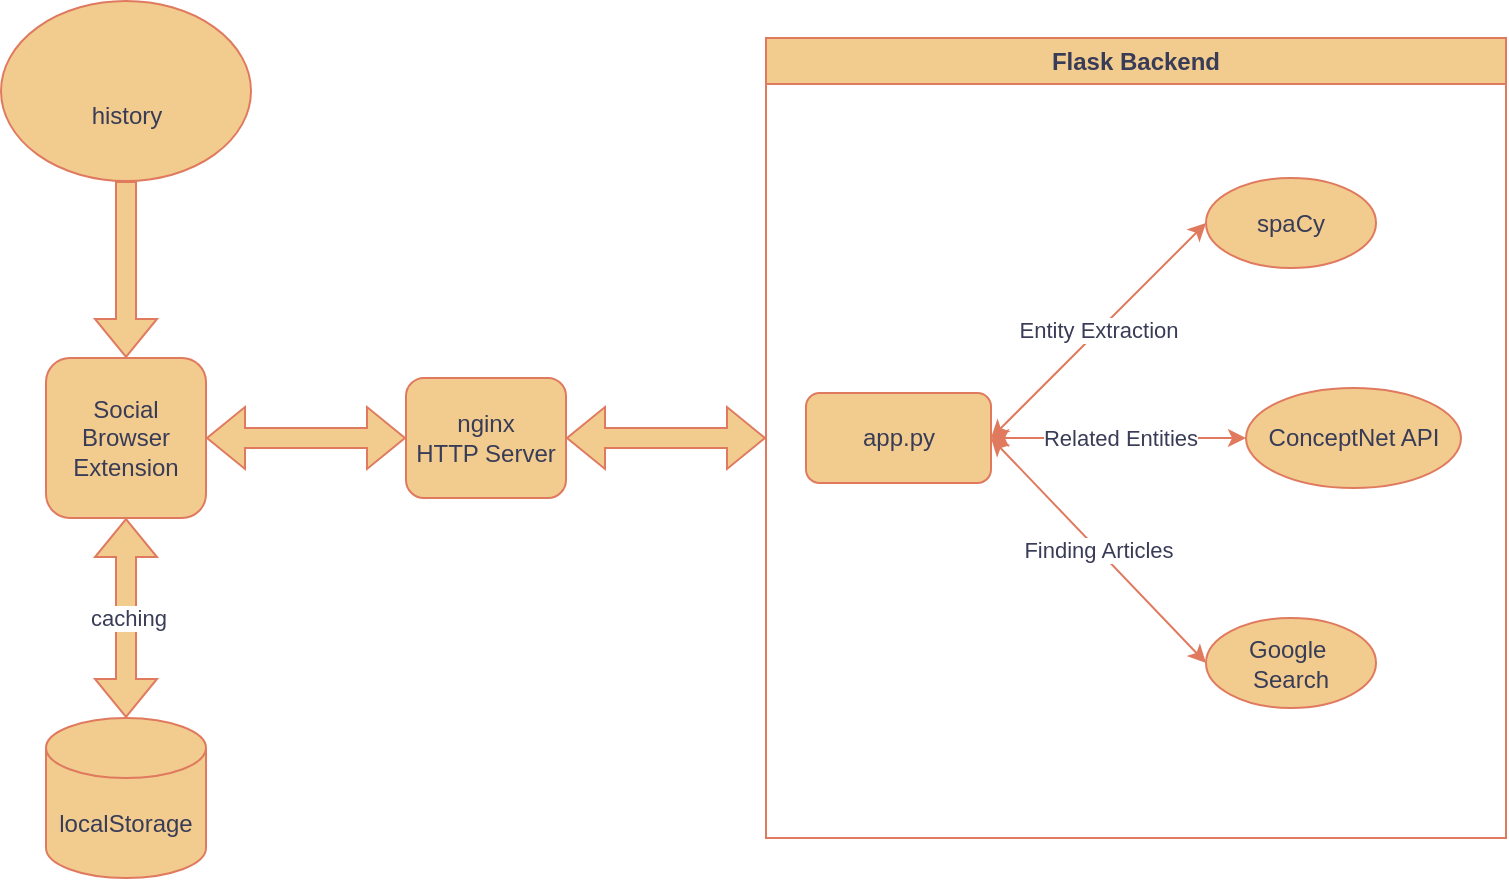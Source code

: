 <mxfile version="21.1.9" type="device">
  <diagram name="Page-1" id="ItHv6JANO2fThD03qpqp">
    <mxGraphModel dx="1122" dy="666" grid="1" gridSize="10" guides="1" tooltips="1" connect="1" arrows="1" fold="1" page="1" pageScale="1" pageWidth="850" pageHeight="1100" background="#ffffff" math="0" shadow="0">
      <root>
        <mxCell id="0" />
        <mxCell id="1" parent="0" />
        <mxCell id="MvMgVPQnRihJNiWJZg7T-1" value="Social Browser Extension" style="whiteSpace=wrap;html=1;aspect=fixed;rounded=1;labelBackgroundColor=none;fillColor=#F2CC8F;strokeColor=#E07A5F;fontColor=#393C56;" vertex="1" parent="1">
          <mxGeometry x="80" y="270" width="80" height="80" as="geometry" />
        </mxCell>
        <mxCell id="MvMgVPQnRihJNiWJZg7T-2" value="localStorage" style="shape=cylinder3;whiteSpace=wrap;html=1;boundedLbl=1;backgroundOutline=1;size=15;strokeColor=#E07A5F;fontColor=#393C56;fillColor=#F2CC8F;" vertex="1" parent="1">
          <mxGeometry x="80" y="450" width="80" height="80" as="geometry" />
        </mxCell>
        <mxCell id="MvMgVPQnRihJNiWJZg7T-3" value="" style="shape=flexArrow;endArrow=classic;startArrow=classic;html=1;rounded=0;strokeColor=#E07A5F;fontColor=#393C56;fillColor=#F2CC8F;exitX=0.5;exitY=0;exitDx=0;exitDy=0;exitPerimeter=0;entryX=0.5;entryY=1;entryDx=0;entryDy=0;" edge="1" parent="1" source="MvMgVPQnRihJNiWJZg7T-2" target="MvMgVPQnRihJNiWJZg7T-1">
          <mxGeometry width="100" height="100" relative="1" as="geometry">
            <mxPoint x="120" y="430" as="sourcePoint" />
            <mxPoint x="330" y="350" as="targetPoint" />
          </mxGeometry>
        </mxCell>
        <mxCell id="MvMgVPQnRihJNiWJZg7T-4" value="caching" style="edgeLabel;html=1;align=center;verticalAlign=middle;resizable=0;points=[];fontColor=#393C56;" vertex="1" connectable="0" parent="MvMgVPQnRihJNiWJZg7T-3">
          <mxGeometry x="-0.0" y="-1" relative="1" as="geometry">
            <mxPoint as="offset" />
          </mxGeometry>
        </mxCell>
        <mxCell id="MvMgVPQnRihJNiWJZg7T-7" value="history" style="ellipse;whiteSpace=wrap;html=1;strokeColor=#E07A5F;fontColor=#393C56;fillColor=#F2CC8F;spacing=2;spacingBottom=-24;" vertex="1" parent="1">
          <mxGeometry x="57.5" y="91.5" width="125" height="90" as="geometry" />
        </mxCell>
        <mxCell id="MvMgVPQnRihJNiWJZg7T-8" value="" style="shape=flexArrow;endArrow=classic;html=1;rounded=0;strokeColor=#E07A5F;fontColor=#393C56;fillColor=#F2CC8F;entryX=0.5;entryY=0;entryDx=0;entryDy=0;exitX=0.5;exitY=1;exitDx=0;exitDy=0;" edge="1" parent="1" source="MvMgVPQnRihJNiWJZg7T-7" target="MvMgVPQnRihJNiWJZg7T-1">
          <mxGeometry width="50" height="50" relative="1" as="geometry">
            <mxPoint x="410" y="330" as="sourcePoint" />
            <mxPoint x="460" y="280" as="targetPoint" />
          </mxGeometry>
        </mxCell>
        <mxCell id="MvMgVPQnRihJNiWJZg7T-9" value="" style="shape=image;imageAspect=0;aspect=fixed;verticalLabelPosition=bottom;verticalAlign=top;strokeColor=#E07A5F;fontColor=#393C56;fillColor=#F2CC8F;image=https://www.google.com/chrome/static/images/chrome-logo-m100.svg;" vertex="1" parent="1">
          <mxGeometry x="103.5" y="104" width="33" height="33" as="geometry" />
        </mxCell>
        <mxCell id="MvMgVPQnRihJNiWJZg7T-10" value="Flask Backend" style="swimlane;whiteSpace=wrap;html=1;strokeColor=#E07A5F;fontColor=#393C56;fillColor=#F2CC8F;" vertex="1" parent="1">
          <mxGeometry x="440" y="110" width="370" height="400" as="geometry">
            <mxRectangle x="440" y="185" width="120" height="30" as="alternateBounds" />
          </mxGeometry>
        </mxCell>
        <mxCell id="MvMgVPQnRihJNiWJZg7T-14" value="app.py" style="rounded=1;whiteSpace=wrap;html=1;strokeColor=#E07A5F;fontColor=#393C56;fillColor=#F2CC8F;" vertex="1" parent="MvMgVPQnRihJNiWJZg7T-10">
          <mxGeometry x="20" y="177.5" width="92.5" height="45" as="geometry" />
        </mxCell>
        <mxCell id="MvMgVPQnRihJNiWJZg7T-15" value="spaCy" style="ellipse;whiteSpace=wrap;html=1;strokeColor=#E07A5F;fontColor=#393C56;fillColor=#F2CC8F;" vertex="1" parent="MvMgVPQnRihJNiWJZg7T-10">
          <mxGeometry x="220" y="70" width="85" height="45" as="geometry" />
        </mxCell>
        <mxCell id="MvMgVPQnRihJNiWJZg7T-16" value="ConceptNet API" style="ellipse;whiteSpace=wrap;html=1;strokeColor=#E07A5F;fontColor=#393C56;fillColor=#F2CC8F;" vertex="1" parent="MvMgVPQnRihJNiWJZg7T-10">
          <mxGeometry x="240" y="175" width="107.5" height="50" as="geometry" />
        </mxCell>
        <mxCell id="MvMgVPQnRihJNiWJZg7T-18" value="Google&amp;nbsp;&lt;br&gt;Search" style="ellipse;whiteSpace=wrap;html=1;strokeColor=#E07A5F;fontColor=#393C56;fillColor=#F2CC8F;" vertex="1" parent="MvMgVPQnRihJNiWJZg7T-10">
          <mxGeometry x="220" y="290" width="85" height="45" as="geometry" />
        </mxCell>
        <mxCell id="MvMgVPQnRihJNiWJZg7T-20" value="Entity Extraction" style="endArrow=classic;startArrow=classic;html=1;rounded=0;strokeColor=#E07A5F;fontColor=#393C56;fillColor=#F2CC8F;entryX=0;entryY=0.5;entryDx=0;entryDy=0;exitX=1;exitY=0.5;exitDx=0;exitDy=0;" edge="1" parent="MvMgVPQnRihJNiWJZg7T-10" source="MvMgVPQnRihJNiWJZg7T-14" target="MvMgVPQnRihJNiWJZg7T-15">
          <mxGeometry width="50" height="50" relative="1" as="geometry">
            <mxPoint x="100.25" y="162.5" as="sourcePoint" />
            <mxPoint x="150.25" y="112.5" as="targetPoint" />
          </mxGeometry>
        </mxCell>
        <mxCell id="MvMgVPQnRihJNiWJZg7T-22" value="Finding Articles" style="endArrow=classic;startArrow=classic;html=1;rounded=0;strokeColor=#E07A5F;fontColor=#393C56;fillColor=#F2CC8F;entryX=0;entryY=0.5;entryDx=0;entryDy=0;exitX=1;exitY=0.5;exitDx=0;exitDy=0;" edge="1" parent="MvMgVPQnRihJNiWJZg7T-10" source="MvMgVPQnRihJNiWJZg7T-14" target="MvMgVPQnRihJNiWJZg7T-18">
          <mxGeometry width="50" height="50" relative="1" as="geometry">
            <mxPoint x="120.25" y="182.5" as="sourcePoint" />
            <mxPoint x="170.25" y="132.5" as="targetPoint" />
          </mxGeometry>
        </mxCell>
        <mxCell id="MvMgVPQnRihJNiWJZg7T-21" value="Related Entities" style="endArrow=classic;startArrow=classic;html=1;rounded=0;strokeColor=#E07A5F;fontColor=#393C56;fillColor=#F2CC8F;exitX=1;exitY=0.5;exitDx=0;exitDy=0;entryX=0;entryY=0.5;entryDx=0;entryDy=0;" edge="1" parent="MvMgVPQnRihJNiWJZg7T-10" source="MvMgVPQnRihJNiWJZg7T-14" target="MvMgVPQnRihJNiWJZg7T-16">
          <mxGeometry width="50" height="50" relative="1" as="geometry">
            <mxPoint x="133.5" y="182.5" as="sourcePoint" />
            <mxPoint x="183.5" y="132.5" as="targetPoint" />
          </mxGeometry>
        </mxCell>
        <mxCell id="MvMgVPQnRihJNiWJZg7T-12" value="" style="shape=flexArrow;endArrow=classic;startArrow=classic;html=1;rounded=0;strokeColor=#E07A5F;fontColor=#393C56;fillColor=#F2CC8F;entryX=0;entryY=0.5;entryDx=0;entryDy=0;exitX=1;exitY=0.5;exitDx=0;exitDy=0;" edge="1" parent="1" source="MvMgVPQnRihJNiWJZg7T-24" target="MvMgVPQnRihJNiWJZg7T-10">
          <mxGeometry width="100" height="100" relative="1" as="geometry">
            <mxPoint x="350" y="310" as="sourcePoint" />
            <mxPoint x="480" y="250" as="targetPoint" />
          </mxGeometry>
        </mxCell>
        <mxCell id="MvMgVPQnRihJNiWJZg7T-13" value="" style="shape=flexArrow;endArrow=classic;startArrow=classic;html=1;rounded=0;strokeColor=#E07A5F;fontColor=#393C56;fillColor=#F2CC8F;entryX=0;entryY=0.5;entryDx=0;entryDy=0;exitX=1;exitY=0.5;exitDx=0;exitDy=0;" edge="1" parent="1" source="MvMgVPQnRihJNiWJZg7T-1" target="MvMgVPQnRihJNiWJZg7T-24">
          <mxGeometry width="100" height="100" relative="1" as="geometry">
            <mxPoint x="190" y="480" as="sourcePoint" />
            <mxPoint x="250" y="310" as="targetPoint" />
          </mxGeometry>
        </mxCell>
        <mxCell id="MvMgVPQnRihJNiWJZg7T-24" value="nginx&lt;br&gt;HTTP Server" style="rounded=1;whiteSpace=wrap;html=1;strokeColor=#E07A5F;fontColor=#393C56;fillColor=#F2CC8F;" vertex="1" parent="1">
          <mxGeometry x="260" y="280" width="80" height="60" as="geometry" />
        </mxCell>
      </root>
    </mxGraphModel>
  </diagram>
</mxfile>
